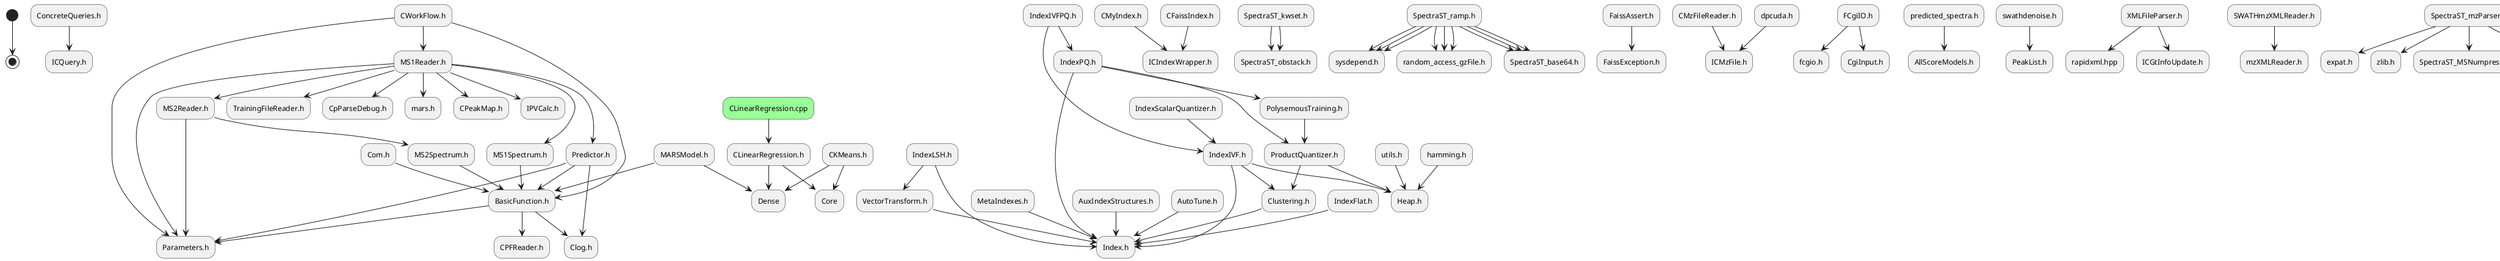 @startuml
(*) --> (*)
"ConcreteQueries.h"  --> "ICQuery.h"
"MARSModel.h"  --> "BasicFunction.h"
"MARSModel.h"  --> "Dense"
"VectorTransform.h"  --> "Index.h"
"CMyIndex.h"  --> "ICIndexWrapper.h"
"SpectraST_kwset.h"  --> "SpectraST_obstack.h"
"ProductQuantizer.h"  --> "Clustering.h"
"ProductQuantizer.h"  --> "Heap.h"
"IndexFlat.h"  --> "Index.h"
"CFaissIndex.h"  --> "ICIndexWrapper.h"
"IndexIVFPQ.h"  --> "IndexIVF.h"
"IndexIVFPQ.h"  --> "IndexPQ.h"
"MetaIndexes.h"  --> "Index.h"
"SpectraST_ramp.h"  --> "sysdepend.h"
"SpectraST_ramp.h"  --> "random_access_gzFile.h"
"SpectraST_ramp.h"  --> "SpectraST_base64.h"
"FaissAssert.h"  --> "FaissException.h"
"MS1Spectrum.h"  --> "BasicFunction.h"
"IndexLSH.h"  --> "Index.h"
"IndexLSH.h"  --> "VectorTransform.h"
"CMzFileReader.h"  --> "ICMzFile.h"
"dpcuda.h"  --> "ICMzFile.h"
"SpectraST_ramp.h"  --> "sysdepend.h"
"SpectraST_ramp.h"  --> "random_access_gzFile.h"
"SpectraST_ramp.h"  --> "SpectraST_base64.h"
"Predictor.h"  --> "Parameters.h"
"Predictor.h"  --> "Clog.h"
"Predictor.h"  --> "BasicFunction.h"
"Com.h"  --> "BasicFunction.h"
"IndexIVF.h"  --> "Index.h"
"IndexIVF.h"  --> "Clustering.h"
"IndexIVF.h"  --> "Heap.h"
"IndexScalarQuantizer.h"  --> "IndexIVF.h"
"FCgiIO.h"  --> "fcgio.h"
"FCgiIO.h"  --> "CgiInput.h"
"utils.h"  --> "Heap.h"
"hamming.h"  --> "Heap.h"
"predicted_spectra.h"  --> "AllScoreModels.h"
"AuxIndexStructures.h"  --> "Index.h"
"AutoTune.h"  --> "Index.h"
"BasicFunction.h"  --> "Clog.h"
"BasicFunction.h"  --> "CPFReader.h"
"BasicFunction.h"  --> "Parameters.h"
"swathdenoise.h"  --> "PeakList.h"
"MS2Spectrum.h"  --> "BasicFunction.h"
"IndexPQ.h"  --> "Index.h"
"IndexPQ.h"  --> "ProductQuantizer.h"
"IndexPQ.h"  --> "PolysemousTraining.h"
"XMLFileParser.h"  --> "rapidxml.hpp"
"XMLFileParser.h"  --> "ICGtInfoUpdate.h"
"CKMeans.h"  --> "Core"
"CKMeans.h"  --> "Dense"
"SpectraST_ramp.h"  --> "sysdepend.h"
"SpectraST_ramp.h"  --> "random_access_gzFile.h"
"SpectraST_ramp.h"  --> "SpectraST_base64.h"
"SWATHmzXMLReader.h"  --> "mzXMLReader.h"
"CWorkFlow.h"  --> "Parameters.h"
"CWorkFlow.h"  --> "BasicFunction.h"
"CWorkFlow.h"  --> "MS1Reader.h"
"SpectraST_kwset.h"  --> "SpectraST_obstack.h"
"PolysemousTraining.h"  --> "ProductQuantizer.h"
"Clustering.h"  --> "Index.h"
"MS1Reader.h"  --> "Parameters.h"
"MS1Reader.h"  --> "MS1Spectrum.h"
"MS1Reader.h"  --> "TrainingFileReader.h"
"MS1Reader.h"  --> "MS2Reader.h"
"MS1Reader.h"  --> "CpParseDebug.h"
"MS1Reader.h"  --> "Predictor.h"
"MS1Reader.h"  --> "mars.h"
"MS1Reader.h"  --> "CPeakMap.h"
"MS1Reader.h"  --> "IPVCalc.h"
"SpectraST_mzParser.h"  --> "expat.h"
"SpectraST_mzParser.h"  --> "zlib.h"
"SpectraST_mzParser.h"  --> "SpectraST_MSNumpress.hpp"
"SpectraST_mzParser.h"  --> "hdf5.h"
"SpectraST_mzParser.h"  --> "H5Cpp.h"
"EMAlgorithm.h"  --> "Util.h"
"EMAlgorithm.h"  --> "Visual.h"
"MS2Reader.h"  --> "Parameters.h"
"MS2Reader.h"  --> "MS2Spectrum.h"
"CLinearRegression.h"  --> "Core"
"CLinearRegression.h"  --> "Dense"
"CLinearRegression.cpp" #99FF99 --> "CLinearRegression.h"
@enduml